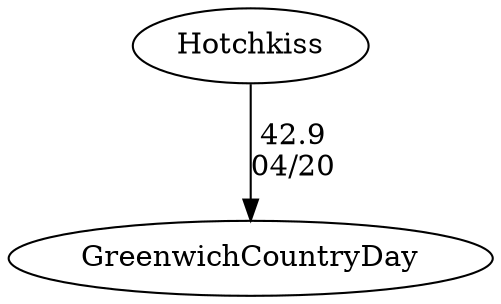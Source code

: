 digraph girls4foursGreenwichCountryDay {GreenwichCountryDay [URL="girls4foursGreenwichCountryDayGreenwichCountryDay.html"];Hotchkiss [URL="girls4foursGreenwichCountryDayHotchkiss.html"];Hotchkiss -> GreenwichCountryDay[label="42.9
04/20", weight="58", tooltip="NEIRA Boys & Girls Fours,Notre Dame Invite #1: Notre Dame vs. Hotchkiss vs. Middletown vs. Greenwich Country Day School			
Distance: 1500m Conditions: All races into an outgoing head current on the river. Light cross/ tail wind for all races. G1 and B1 had small chop starting to build. Comments: Great Racing by all today!
None", URL="https://www.row2k.com/results/resultspage.cfm?UID=0B5A12BEAF8945DD81EB9EFB206E62F1&cat=5", random="random"]}